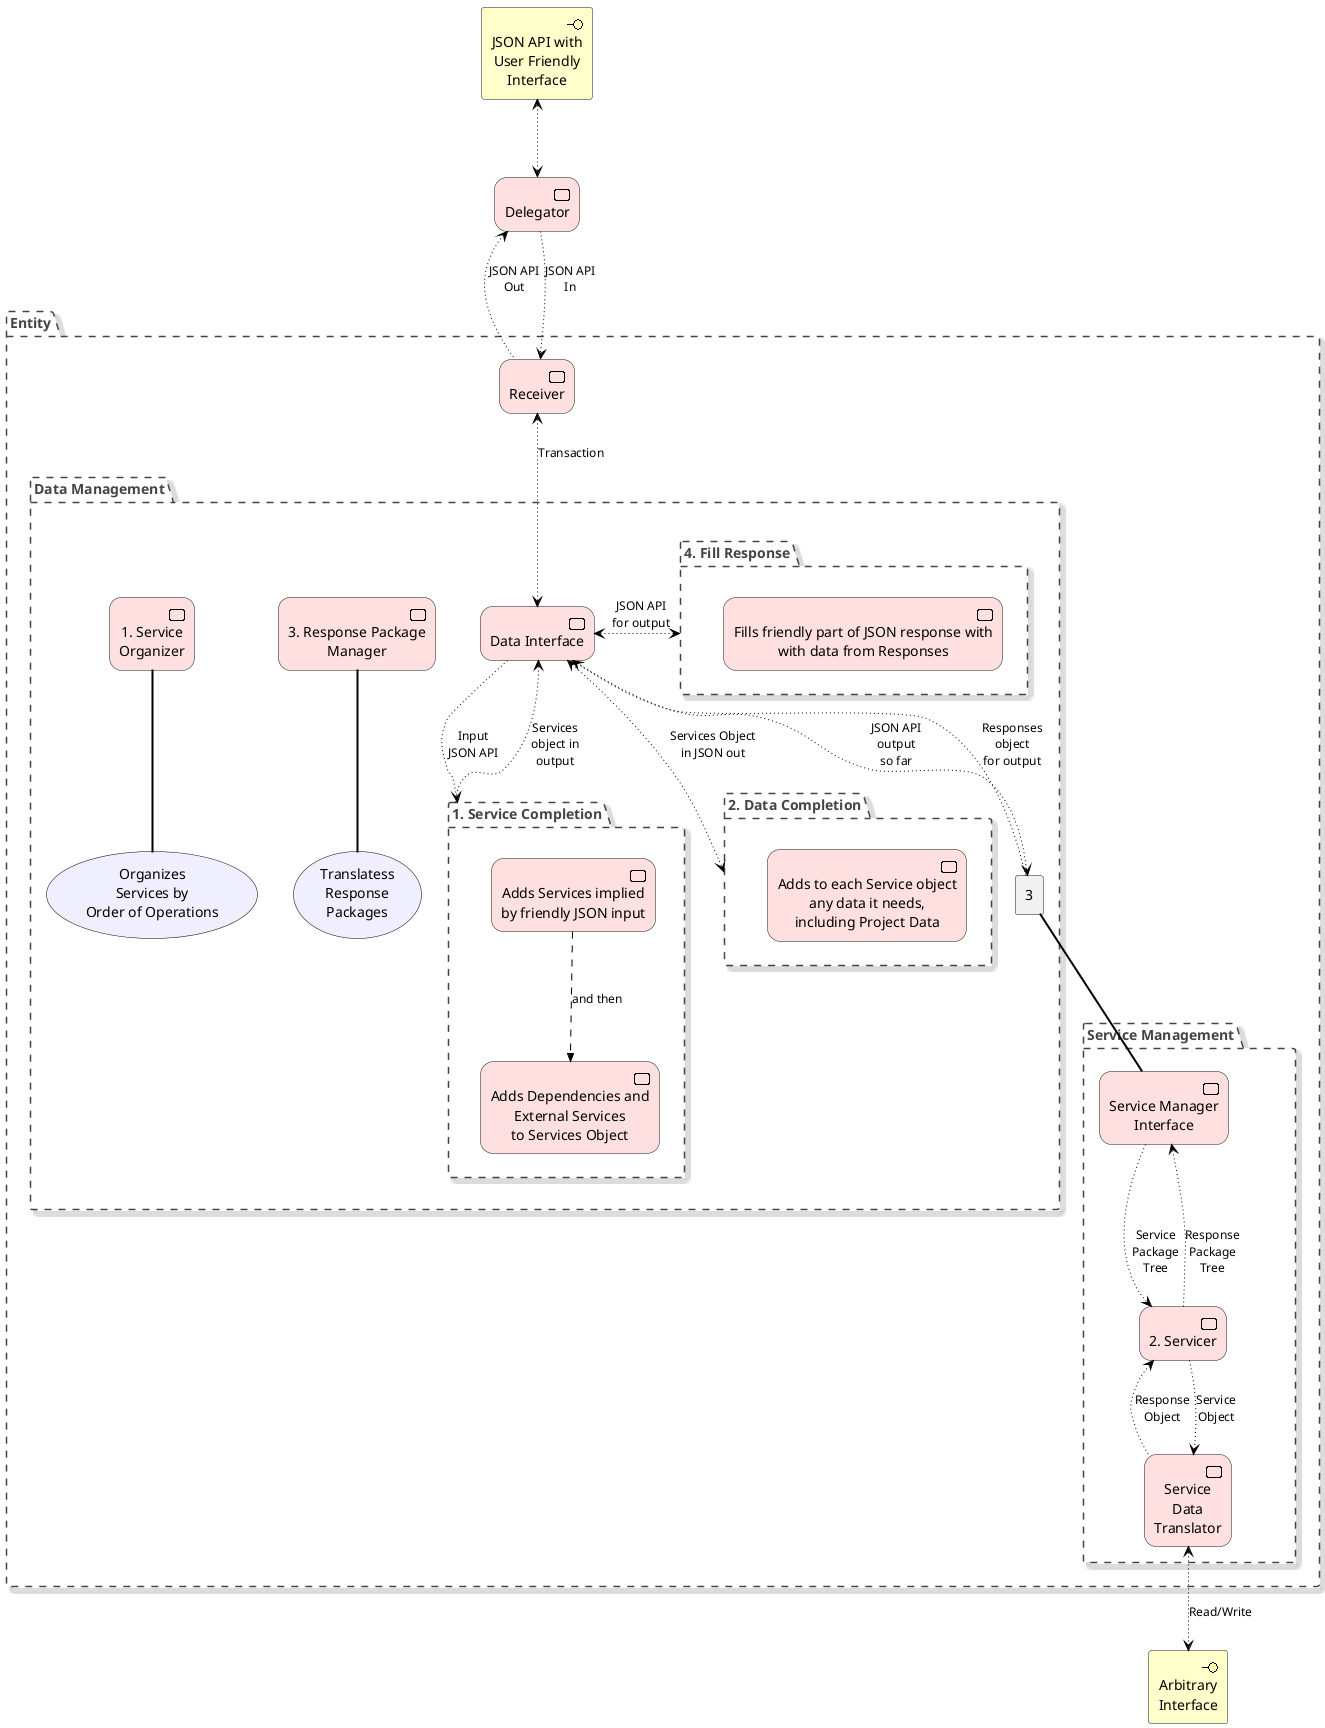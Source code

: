 @startuml
!include <archimate/Archimate>

Business_Interface(ServLogicInterface, "Arbitrary\nInterface")
Business_Interface(UserInterface, "JSON API with\nUser Friendly\nInterface")

Implementation_WorkPackage(Delegator, "Delegator")

Grouping(Entity, "Entity"){
    Implementation_WorkPackage(Receiver, "Receiver")
    Grouping(DataManagement,"Data Management"){
        Implementation_WorkPackage(UserDataIF, "Data Interface")
        Grouping(ServiceCompletion, "1. Service Completion"){
            Implementation_WorkPackage(AddImpliedServices, "Adds Services implied\nby friendly JSON input") 
            Implementation_WorkPackage(AddServices, "Adds Dependencies and\nExternal Services\nto Services Object") 
            Rel_Flow(AddImpliedServices, AddServices, "and then")
        }
        Rel_Access_w(UserDataIF, ServiceCompletion, "Input\nJSON API")
        Rel_Access_r(UserDataIF, ServiceCompletion, "Services\nobject in\noutput")
        Grouping(DataCompletion, "2. Data Completion"){
            Implementation_WorkPackage(DataCompleter, "Adds to each Service object\nany data it needs,\nincluding Project Data")
        }
        rectangle "3" as rect3
        Rel_Access_w(UserDataIF,rect3, "JSON API\noutput\nso far")
        Rel_Access_r(UserDataIF,rect3, "Responses\nobject\nfor output")
        Grouping(ResponsePretty, "4. Fill Response"){
            Implementation_WorkPackage(FillResponse, "Fills friendly part of JSON response with\nwith data from Responses")
        }
        Implementation_WorkPackage(ResponseSerializer, "3. Response Package\nManager")
        Motivation_Value(ResponseManagement,"Translatess\nResponse\nPackages")
        Rel_Association(ResponseSerializer,ResponseManagement)
        Implementation_WorkPackage(ServiceOrganizer, "1. Service\nOrganizer")
        Motivation_Value(ServiceOrganization,"Organizes\nServices by\nOrder of Operations")
        Rel_Association(ServiceOrganizer,ServiceOrganization)
        Rel_Access_rw(UserDataIF, DataCompletion, "Services Object\nin JSON out")
        Rel_Access_rw_Right(UserDataIF,ResponsePretty, "JSON API\nfor output")
    }
    Grouping(ServiceManager, "Service Management"){
        Implementation_WorkPackage(ServiceMgrIF, "Service Manager\nInterface")
        Implementation_WorkPackage(Servicer, "2. Servicer")
        Implementation_WorkPackage(ServiceTrans, "Service\nData\nTranslator")
        'Rel_Access_w(ServiceMgrIF,ServiceOrganizer, "Module API\nObject")
        'Rel_Access_r(ServiceMgrIF,ServiceOrganizer, "Service\nPackage\nTree")
        'Rel_Access_w(ServiceMgrIF,ResponseSerializer, "Response\nPackage\nTree")
        'Rel_Access_r(ServiceMgrIF,ResponseSerializer, "Responses\nObject")
        Rel_Access_w(ServiceMgrIF,Servicer, "Service\nPackage\nTree")
        Rel_Access_r(ServiceMgrIF,Servicer, "Response\nPackage\nTree")
        Rel_Access_r(Servicer,ServiceTrans, "Response\nObject")
        Rel_Access_w(Servicer,ServiceTrans, "Service\nObject")
    }
    Rel_Association(rect3, ServiceMgrIF )
}

'Rel_Flow(UserInterface, Delegator, "JSON API")
'Rel_Flow(Delegator, Receiver, "JSON String")
'Rel_Flow(Receiver, UserDataIF, "Transaction")
'Rel_Flow(UserDataIF, ServiceManager, "API Output")
'Rel_Flow(ServiceManager, Servicer, "Service Data")



Rel_Access_rw(UserInterface, Delegator)
Rel_Access_r(Delegator, Receiver, "JSON API\nOut")
Rel_Access_w(Delegator, Receiver, "JSON API\nIn")
Rel_Access_rw(Receiver, UserDataIF, "Transaction")

Rel_Access_rw(ServiceTrans, ServLogicInterface, "Read/Write")


@enduml
